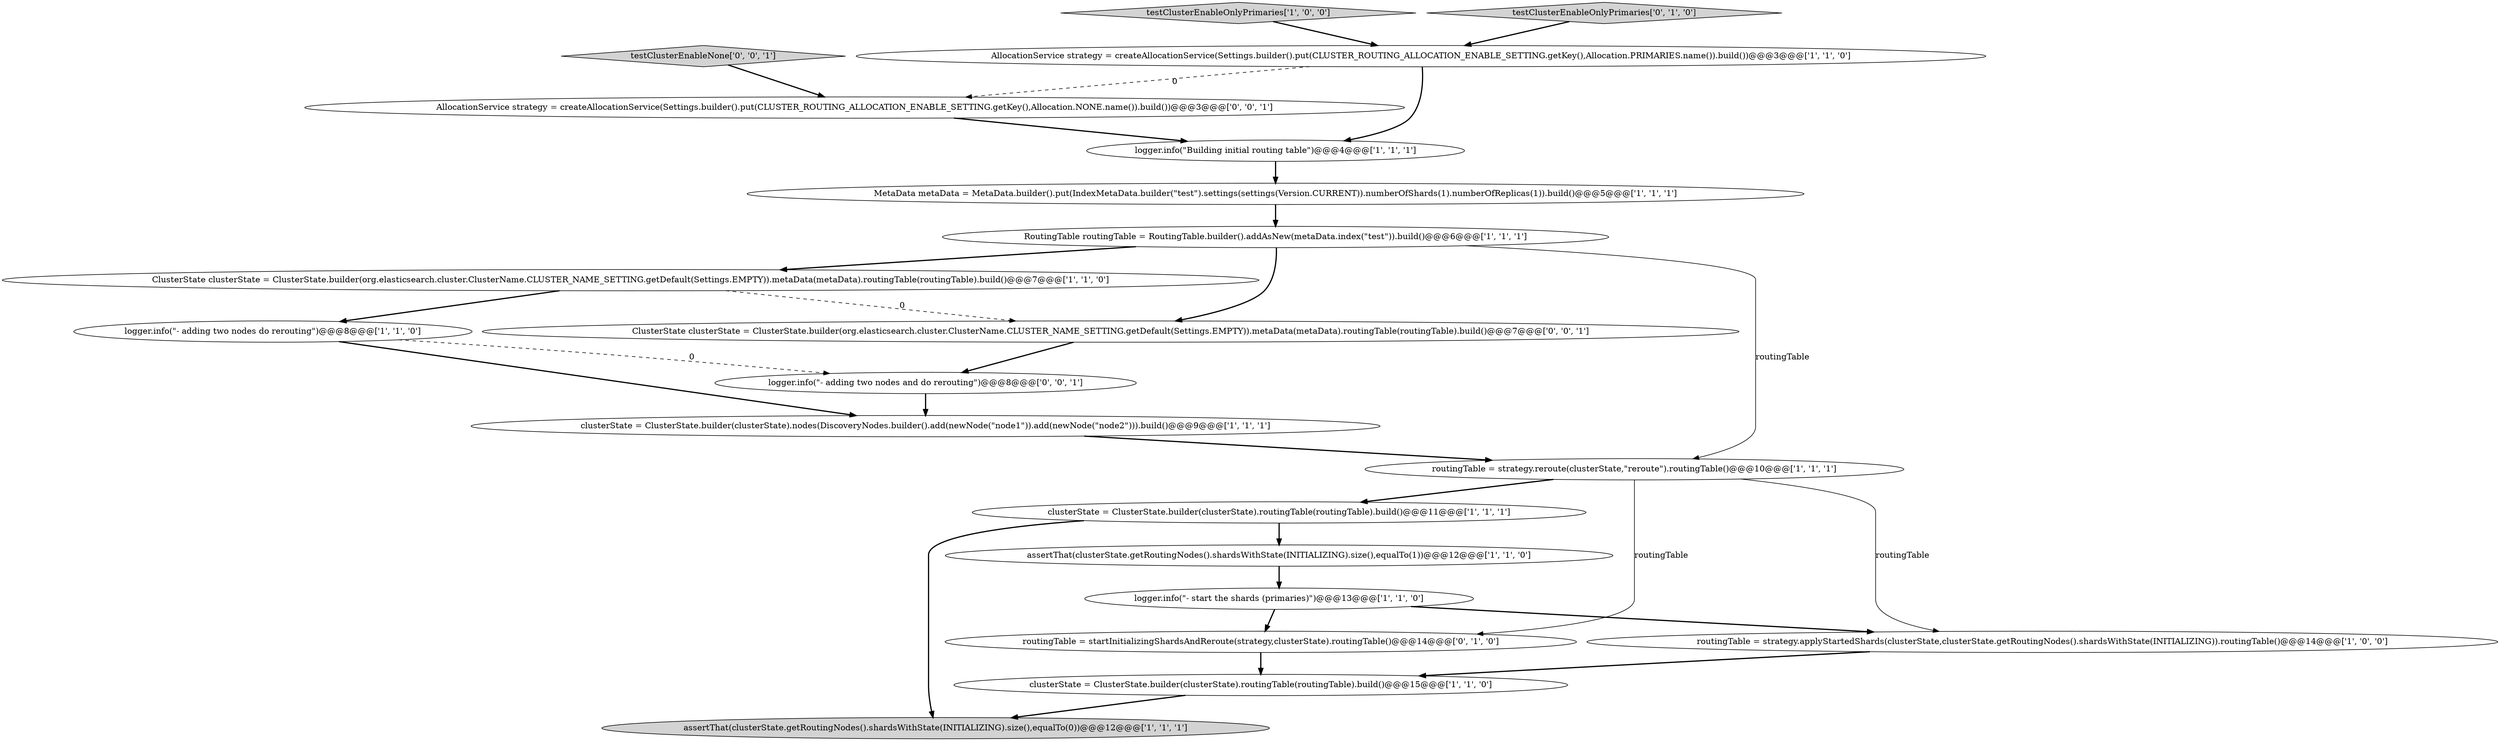 digraph {
20 [style = filled, label = "testClusterEnableNone['0', '0', '1']", fillcolor = lightgray, shape = diamond image = "AAA0AAABBB3BBB"];
6 [style = filled, label = "assertThat(clusterState.getRoutingNodes().shardsWithState(INITIALIZING).size(),equalTo(1))@@@12@@@['1', '1', '0']", fillcolor = white, shape = ellipse image = "AAA0AAABBB1BBB"];
16 [style = filled, label = "routingTable = startInitializingShardsAndReroute(strategy,clusterState).routingTable()@@@14@@@['0', '1', '0']", fillcolor = white, shape = ellipse image = "AAA0AAABBB2BBB"];
11 [style = filled, label = "clusterState = ClusterState.builder(clusterState).nodes(DiscoveryNodes.builder().add(newNode(\"node1\")).add(newNode(\"node2\"))).build()@@@9@@@['1', '1', '1']", fillcolor = white, shape = ellipse image = "AAA0AAABBB1BBB"];
17 [style = filled, label = "AllocationService strategy = createAllocationService(Settings.builder().put(CLUSTER_ROUTING_ALLOCATION_ENABLE_SETTING.getKey(),Allocation.NONE.name()).build())@@@3@@@['0', '0', '1']", fillcolor = white, shape = ellipse image = "AAA0AAABBB3BBB"];
5 [style = filled, label = "logger.info(\"Building initial routing table\")@@@4@@@['1', '1', '1']", fillcolor = white, shape = ellipse image = "AAA0AAABBB1BBB"];
14 [style = filled, label = "routingTable = strategy.applyStartedShards(clusterState,clusterState.getRoutingNodes().shardsWithState(INITIALIZING)).routingTable()@@@14@@@['1', '0', '0']", fillcolor = white, shape = ellipse image = "AAA0AAABBB1BBB"];
0 [style = filled, label = "logger.info(\"- start the shards (primaries)\")@@@13@@@['1', '1', '0']", fillcolor = white, shape = ellipse image = "AAA0AAABBB1BBB"];
13 [style = filled, label = "assertThat(clusterState.getRoutingNodes().shardsWithState(INITIALIZING).size(),equalTo(0))@@@12@@@['1', '1', '1']", fillcolor = lightgray, shape = ellipse image = "AAA0AAABBB1BBB"];
19 [style = filled, label = "ClusterState clusterState = ClusterState.builder(org.elasticsearch.cluster.ClusterName.CLUSTER_NAME_SETTING.getDefault(Settings.EMPTY)).metaData(metaData).routingTable(routingTable).build()@@@7@@@['0', '0', '1']", fillcolor = white, shape = ellipse image = "AAA0AAABBB3BBB"];
18 [style = filled, label = "logger.info(\"- adding two nodes and do rerouting\")@@@8@@@['0', '0', '1']", fillcolor = white, shape = ellipse image = "AAA0AAABBB3BBB"];
10 [style = filled, label = "RoutingTable routingTable = RoutingTable.builder().addAsNew(metaData.index(\"test\")).build()@@@6@@@['1', '1', '1']", fillcolor = white, shape = ellipse image = "AAA0AAABBB1BBB"];
3 [style = filled, label = "routingTable = strategy.reroute(clusterState,\"reroute\").routingTable()@@@10@@@['1', '1', '1']", fillcolor = white, shape = ellipse image = "AAA0AAABBB1BBB"];
4 [style = filled, label = "MetaData metaData = MetaData.builder().put(IndexMetaData.builder(\"test\").settings(settings(Version.CURRENT)).numberOfShards(1).numberOfReplicas(1)).build()@@@5@@@['1', '1', '1']", fillcolor = white, shape = ellipse image = "AAA0AAABBB1BBB"];
2 [style = filled, label = "testClusterEnableOnlyPrimaries['1', '0', '0']", fillcolor = lightgray, shape = diamond image = "AAA0AAABBB1BBB"];
9 [style = filled, label = "AllocationService strategy = createAllocationService(Settings.builder().put(CLUSTER_ROUTING_ALLOCATION_ENABLE_SETTING.getKey(),Allocation.PRIMARIES.name()).build())@@@3@@@['1', '1', '0']", fillcolor = white, shape = ellipse image = "AAA0AAABBB1BBB"];
8 [style = filled, label = "ClusterState clusterState = ClusterState.builder(org.elasticsearch.cluster.ClusterName.CLUSTER_NAME_SETTING.getDefault(Settings.EMPTY)).metaData(metaData).routingTable(routingTable).build()@@@7@@@['1', '1', '0']", fillcolor = white, shape = ellipse image = "AAA0AAABBB1BBB"];
15 [style = filled, label = "testClusterEnableOnlyPrimaries['0', '1', '0']", fillcolor = lightgray, shape = diamond image = "AAA0AAABBB2BBB"];
1 [style = filled, label = "clusterState = ClusterState.builder(clusterState).routingTable(routingTable).build()@@@11@@@['1', '1', '1']", fillcolor = white, shape = ellipse image = "AAA0AAABBB1BBB"];
7 [style = filled, label = "logger.info(\"- adding two nodes do rerouting\")@@@8@@@['1', '1', '0']", fillcolor = white, shape = ellipse image = "AAA0AAABBB1BBB"];
12 [style = filled, label = "clusterState = ClusterState.builder(clusterState).routingTable(routingTable).build()@@@15@@@['1', '1', '0']", fillcolor = white, shape = ellipse image = "AAA0AAABBB1BBB"];
11->3 [style = bold, label=""];
15->9 [style = bold, label=""];
6->0 [style = bold, label=""];
10->8 [style = bold, label=""];
9->17 [style = dashed, label="0"];
3->16 [style = solid, label="routingTable"];
14->12 [style = bold, label=""];
10->3 [style = solid, label="routingTable"];
7->11 [style = bold, label=""];
1->6 [style = bold, label=""];
5->4 [style = bold, label=""];
3->1 [style = bold, label=""];
10->19 [style = bold, label=""];
12->13 [style = bold, label=""];
16->12 [style = bold, label=""];
2->9 [style = bold, label=""];
3->14 [style = solid, label="routingTable"];
8->19 [style = dashed, label="0"];
4->10 [style = bold, label=""];
20->17 [style = bold, label=""];
8->7 [style = bold, label=""];
0->14 [style = bold, label=""];
9->5 [style = bold, label=""];
19->18 [style = bold, label=""];
17->5 [style = bold, label=""];
18->11 [style = bold, label=""];
7->18 [style = dashed, label="0"];
1->13 [style = bold, label=""];
0->16 [style = bold, label=""];
}
